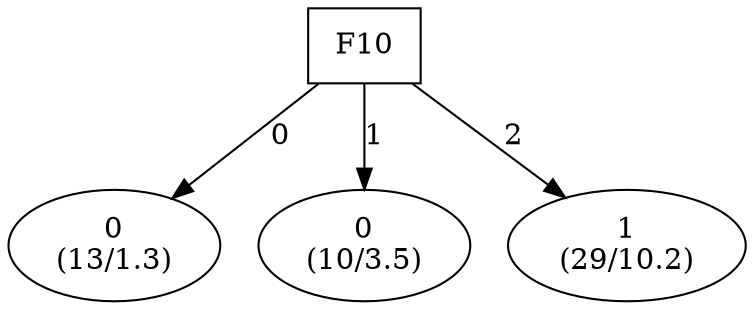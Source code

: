 digraph YaDT {
n0 [ shape=box, label="F10\n"]
n0 -> n1 [label="0"]
n1 [ shape=ellipse, label="0\n(13/1.3)"]
n0 -> n2 [label="1"]
n2 [ shape=ellipse, label="0\n(10/3.5)"]
n0 -> n3 [label="2"]
n3 [ shape=ellipse, label="1\n(29/10.2)"]
}
